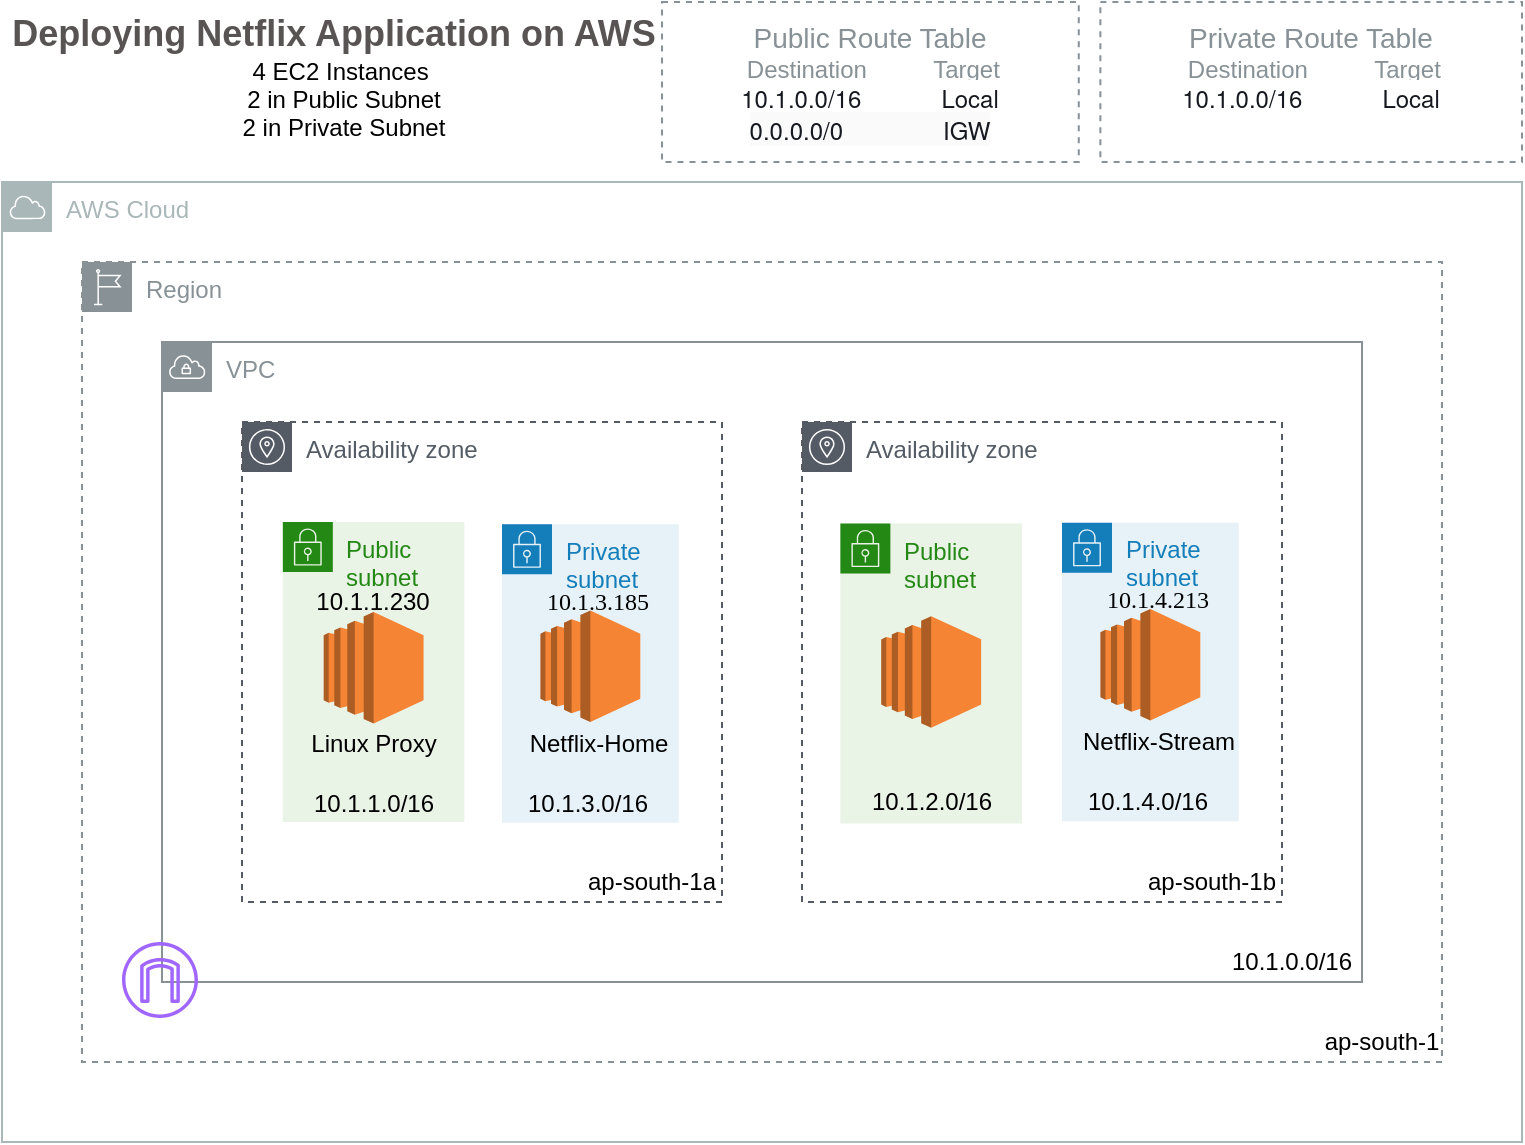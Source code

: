 <mxfile version="15.2.9" type="github">
  <diagram id="ahGj_e_AhfulbQFsEKMv" name="Page-1">
    <mxGraphModel dx="1021" dy="612" grid="1" gridSize="10" guides="1" tooltips="1" connect="1" arrows="1" fold="1" page="1" pageScale="1" pageWidth="850" pageHeight="1100" background="none" math="0" shadow="0">
      <root>
        <mxCell id="0" />
        <mxCell id="1" parent="0" />
        <mxCell id="IEJ9uhLLjxrA9NDkAbuZ-2" value="&lt;span class=&quot;JsGRdQ&quot; style=&quot;text-align: left&quot;&gt;&lt;font&gt;&lt;font color=&quot;#595454&quot;&gt;&lt;span style=&quot;font-size: 18px&quot;&gt;&lt;b&gt;Deploying Netflix Application on AWS&amp;nbsp;&amp;nbsp;&lt;/b&gt;&lt;/span&gt;&lt;/font&gt;&lt;br&gt;4 EC2 Instances&amp;nbsp;&lt;br&gt;&lt;/font&gt;&lt;/span&gt;&lt;div&gt;2 in Public Subnet&lt;/div&gt;&lt;div&gt;2 in Private Subnet&lt;/div&gt;&lt;div&gt;&lt;br&gt;&lt;/div&gt;" style="text;html=1;strokeColor=none;fillColor=none;align=center;verticalAlign=middle;whiteSpace=wrap;rounded=0;" parent="1" vertex="1">
          <mxGeometry x="40" y="40" width="342.27" height="70" as="geometry" />
        </mxCell>
        <mxCell id="IEJ9uhLLjxrA9NDkAbuZ-3" value="AWS Cloud" style="sketch=0;outlineConnect=0;gradientColor=none;html=1;whiteSpace=wrap;fontSize=12;fontStyle=0;shape=mxgraph.aws4.group;grIcon=mxgraph.aws4.group_aws_cloud;strokeColor=#AAB7B8;fillColor=none;verticalAlign=top;align=left;spacingLeft=30;fontColor=#AAB7B8;dashed=0;" parent="1" vertex="1">
          <mxGeometry x="40" y="120" width="760" height="480" as="geometry" />
        </mxCell>
        <mxCell id="IEJ9uhLLjxrA9NDkAbuZ-4" value="Region" style="sketch=0;outlineConnect=0;gradientColor=none;html=1;whiteSpace=wrap;fontSize=12;fontStyle=0;shape=mxgraph.aws4.group;grIcon=mxgraph.aws4.group_region;strokeColor=#879196;fillColor=none;verticalAlign=top;align=left;spacingLeft=30;fontColor=#879196;dashed=1;" parent="1" vertex="1">
          <mxGeometry x="80" y="160" width="680" height="400" as="geometry" />
        </mxCell>
        <mxCell id="IEJ9uhLLjxrA9NDkAbuZ-5" value="ap-south-1" style="text;html=1;strokeColor=none;fillColor=none;align=center;verticalAlign=middle;whiteSpace=wrap;rounded=0;" parent="1" vertex="1">
          <mxGeometry x="700" y="540" width="60" height="20" as="geometry" />
        </mxCell>
        <mxCell id="IEJ9uhLLjxrA9NDkAbuZ-6" value="Availability zone" style="sketch=0;outlineConnect=0;gradientColor=none;html=1;whiteSpace=wrap;fontSize=12;fontStyle=0;shape=mxgraph.aws4.group;grIcon=mxgraph.aws4.group_availability_zone;strokeColor=#545B64;fillColor=none;verticalAlign=top;align=left;spacingLeft=30;fontColor=#545B64;dashed=1;" parent="1" vertex="1">
          <mxGeometry x="160" y="240" width="240" height="240" as="geometry" />
        </mxCell>
        <mxCell id="IEJ9uhLLjxrA9NDkAbuZ-7" value="Availability zone" style="sketch=0;outlineConnect=0;gradientColor=none;html=1;whiteSpace=wrap;fontSize=12;fontStyle=0;shape=mxgraph.aws4.group;grIcon=mxgraph.aws4.group_availability_zone;strokeColor=#545B64;fillColor=none;verticalAlign=top;align=left;spacingLeft=30;fontColor=#545B64;dashed=1;" parent="1" vertex="1">
          <mxGeometry x="440" y="240" width="240" height="240" as="geometry" />
        </mxCell>
        <mxCell id="IEJ9uhLLjxrA9NDkAbuZ-8" value="ap-south-1a" style="text;html=1;strokeColor=none;fillColor=none;align=center;verticalAlign=middle;whiteSpace=wrap;rounded=0;" parent="1" vertex="1">
          <mxGeometry x="330" y="460" width="70" height="20" as="geometry" />
        </mxCell>
        <mxCell id="IEJ9uhLLjxrA9NDkAbuZ-9" value="ap-south-1b" style="text;html=1;strokeColor=none;fillColor=none;align=center;verticalAlign=middle;whiteSpace=wrap;rounded=0;" parent="1" vertex="1">
          <mxGeometry x="610" y="460" width="70" height="20" as="geometry" />
        </mxCell>
        <mxCell id="IEJ9uhLLjxrA9NDkAbuZ-10" value="VPC" style="sketch=0;outlineConnect=0;gradientColor=none;html=1;whiteSpace=wrap;fontSize=12;fontStyle=0;shape=mxgraph.aws4.group;grIcon=mxgraph.aws4.group_vpc;strokeColor=#879196;fillColor=none;verticalAlign=top;align=left;spacingLeft=30;fontColor=#879196;dashed=0;" parent="1" vertex="1">
          <mxGeometry x="120" y="200" width="600" height="320" as="geometry" />
        </mxCell>
        <mxCell id="IEJ9uhLLjxrA9NDkAbuZ-13" value="10.1.0.0/16" style="text;html=1;strokeColor=none;fillColor=none;align=center;verticalAlign=middle;whiteSpace=wrap;rounded=0;" parent="1" vertex="1">
          <mxGeometry x="650" y="500" width="70" height="20" as="geometry" />
        </mxCell>
        <mxCell id="IEJ9uhLLjxrA9NDkAbuZ-36" value="&lt;font&gt;&lt;font style=&quot;font-size: 14px&quot;&gt;Public Route Table&lt;/font&gt;&lt;br&gt;&amp;nbsp; &amp;nbsp; &amp;nbsp; Destination&amp;nbsp; &amp;nbsp; &amp;nbsp; &amp;nbsp; &amp;nbsp; Target&amp;nbsp; &amp;nbsp; &amp;nbsp;&lt;br&gt;&lt;span style=&quot;font-size: 12px ; color: rgb(22 , 25 , 31) ; font-family: &amp;#34;amazon ember&amp;#34; , &amp;#34;helvetica neue&amp;#34; , &amp;#34;roboto&amp;#34; , &amp;#34;arial&amp;#34; , sans-serif ; background-color: rgb(255 , 255 , 255)&quot;&gt;&lt;font style=&quot;font-size: 12px&quot;&gt;10.1.0.0/16&amp;nbsp; &amp;nbsp; &amp;nbsp; &amp;nbsp; &amp;nbsp; &amp;nbsp; Local&lt;br&gt;&lt;/font&gt;&lt;/span&gt;&lt;span style=&quot;color: rgb(22 , 25 , 31) ; font-family: &amp;#34;amazon ember&amp;#34; , &amp;#34;helvetica neue&amp;#34; , &amp;#34;roboto&amp;#34; , &amp;#34;arial&amp;#34; , sans-serif ; background-color: rgb(250 , 250 , 250)&quot;&gt;&lt;font style=&quot;font-size: 12px&quot;&gt;0.0.0.0/0&amp;nbsp; &amp;nbsp; &amp;nbsp; &amp;nbsp; &amp;nbsp; &amp;nbsp; &amp;nbsp; &amp;nbsp;IGW&lt;/font&gt;&lt;/span&gt;&lt;span style=&quot;font-size: 12px ; color: rgb(22 , 25 , 31) ; font-family: &amp;#34;amazon ember&amp;#34; , &amp;#34;helvetica neue&amp;#34; , &amp;#34;roboto&amp;#34; , &amp;#34;arial&amp;#34; , sans-serif ; background-color: rgb(255 , 255 , 255)&quot;&gt;&lt;font style=&quot;font-size: 12px&quot;&gt;&lt;br&gt;&lt;/font&gt;&lt;/span&gt;&lt;/font&gt;" style="outlineConnect=0;gradientColor=none;html=1;whiteSpace=wrap;fontSize=12;fontStyle=0;strokeColor=#879196;fillColor=none;verticalAlign=top;align=center;fontColor=#879196;dashed=1;spacingTop=3;" parent="1" vertex="1">
          <mxGeometry x="370.01" y="30" width="208.37" height="80" as="geometry" />
        </mxCell>
        <mxCell id="IEJ9uhLLjxrA9NDkAbuZ-37" value="&lt;font&gt;&lt;font style=&quot;font-size: 14px&quot;&gt;Private Route Table&lt;/font&gt;&lt;br&gt;&amp;nbsp; &amp;nbsp; &amp;nbsp; Destination&amp;nbsp; &amp;nbsp; &amp;nbsp; &amp;nbsp; &amp;nbsp; Target&amp;nbsp; &amp;nbsp; &amp;nbsp;&lt;br&gt;&lt;span style=&quot;font-size: 12px ; color: rgb(22 , 25 , 31) ; font-family: &amp;#34;amazon ember&amp;#34; , &amp;#34;helvetica neue&amp;#34; , &amp;#34;roboto&amp;#34; , &amp;#34;arial&amp;#34; , sans-serif ; background-color: rgb(255 , 255 , 255)&quot;&gt;&lt;font style=&quot;font-size: 12px&quot;&gt;10.1.0.0/16&amp;nbsp; &amp;nbsp; &amp;nbsp; &amp;nbsp; &amp;nbsp; &amp;nbsp; Local&lt;/font&gt;&lt;/span&gt;&lt;/font&gt;" style="outlineConnect=0;gradientColor=none;html=1;whiteSpace=wrap;fontSize=12;fontStyle=0;strokeColor=#879196;fillColor=none;verticalAlign=top;align=center;fontColor=#879196;dashed=1;spacingTop=3;" parent="1" vertex="1">
          <mxGeometry x="589.19" y="30" width="210.81" height="80" as="geometry" />
        </mxCell>
        <mxCell id="IEJ9uhLLjxrA9NDkAbuZ-38" value="" style="sketch=0;outlineConnect=0;fontColor=#232F3E;gradientColor=none;fillColor=#A166FF;strokeColor=none;dashed=0;verticalLabelPosition=bottom;verticalAlign=top;align=center;html=1;fontSize=12;fontStyle=0;aspect=fixed;pointerEvents=1;shape=mxgraph.aws4.internet_gateway;" parent="1" vertex="1">
          <mxGeometry x="100" y="500" width="38" height="38" as="geometry" />
        </mxCell>
        <mxCell id="rDrHwVuZuPK__rkkWy3e-1" value="Public subnet" style="points=[[0,0],[0.25,0],[0.5,0],[0.75,0],[1,0],[1,0.25],[1,0.5],[1,0.75],[1,1],[0.75,1],[0.5,1],[0.25,1],[0,1],[0,0.75],[0,0.5],[0,0.25]];outlineConnect=0;gradientColor=none;html=1;whiteSpace=wrap;fontSize=12;fontStyle=0;shape=mxgraph.aws4.group;grIcon=mxgraph.aws4.group_security_group;grStroke=0;strokeColor=#248814;fillColor=#E9F3E6;verticalAlign=top;align=left;spacingLeft=30;fontColor=#248814;dashed=0;" vertex="1" parent="1">
          <mxGeometry x="180.41" y="290" width="90.81" height="150" as="geometry" />
        </mxCell>
        <mxCell id="rDrHwVuZuPK__rkkWy3e-4" value="10.1.1.230" style="text;html=1;strokeColor=none;fillColor=none;align=center;verticalAlign=middle;whiteSpace=wrap;rounded=0;" vertex="1" parent="1">
          <mxGeometry x="198.32" y="320" width="55" height="20" as="geometry" />
        </mxCell>
        <mxCell id="rDrHwVuZuPK__rkkWy3e-5" value="" style="outlineConnect=0;dashed=0;verticalLabelPosition=bottom;verticalAlign=top;align=center;html=1;shape=mxgraph.aws3.ec2;fillColor=#F58534;gradientColor=none;" vertex="1" parent="1">
          <mxGeometry x="200.86" y="335" width="49.93" height="55.75" as="geometry" />
        </mxCell>
        <mxCell id="rDrHwVuZuPK__rkkWy3e-6" value="Linux Proxy" style="text;html=1;strokeColor=none;fillColor=none;align=center;verticalAlign=middle;whiteSpace=wrap;rounded=0;" vertex="1" parent="1">
          <mxGeometry x="190.01" y="390.75" width="71.62" height="20" as="geometry" />
        </mxCell>
        <mxCell id="rDrHwVuZuPK__rkkWy3e-7" value="10.1.1.0/16" style="text;html=1;strokeColor=none;fillColor=none;align=center;verticalAlign=middle;whiteSpace=wrap;rounded=0;" vertex="1" parent="1">
          <mxGeometry x="190.82" y="420.75" width="70" height="20" as="geometry" />
        </mxCell>
        <mxCell id="rDrHwVuZuPK__rkkWy3e-8" value="Public subnet" style="points=[[0,0],[0.25,0],[0.5,0],[0.75,0],[1,0],[1,0.25],[1,0.5],[1,0.75],[1,1],[0.75,1],[0.5,1],[0.25,1],[0,1],[0,0.75],[0,0.5],[0,0.25]];outlineConnect=0;gradientColor=none;html=1;whiteSpace=wrap;fontSize=12;fontStyle=0;shape=mxgraph.aws4.group;grIcon=mxgraph.aws4.group_security_group;grStroke=0;strokeColor=#248814;fillColor=#E9F3E6;verticalAlign=top;align=left;spacingLeft=30;fontColor=#248814;dashed=0;" vertex="1" parent="1">
          <mxGeometry x="459.19" y="290.75" width="90.81" height="150" as="geometry" />
        </mxCell>
        <mxCell id="rDrHwVuZuPK__rkkWy3e-10" value="" style="outlineConnect=0;dashed=0;verticalLabelPosition=bottom;verticalAlign=top;align=center;html=1;shape=mxgraph.aws3.ec2;fillColor=#F58534;gradientColor=none;" vertex="1" parent="1">
          <mxGeometry x="479.63" y="337.12" width="49.93" height="55.75" as="geometry" />
        </mxCell>
        <mxCell id="rDrHwVuZuPK__rkkWy3e-12" value="10.1.2.0/16" style="text;html=1;strokeColor=none;fillColor=none;align=center;verticalAlign=middle;whiteSpace=wrap;rounded=0;" vertex="1" parent="1">
          <mxGeometry x="469.6" y="420" width="70" height="20" as="geometry" />
        </mxCell>
        <mxCell id="rDrHwVuZuPK__rkkWy3e-13" value="Private subnet" style="points=[[0,0],[0.25,0],[0.5,0],[0.75,0],[1,0],[1,0.25],[1,0.5],[1,0.75],[1,1],[0.75,1],[0.5,1],[0.25,1],[0,1],[0,0.75],[0,0.5],[0,0.25]];outlineConnect=0;gradientColor=none;html=1;whiteSpace=wrap;fontSize=12;fontStyle=0;shape=mxgraph.aws4.group;grIcon=mxgraph.aws4.group_security_group;grStroke=0;strokeColor=#147EBA;fillColor=#E6F2F8;verticalAlign=top;align=left;spacingLeft=30;fontColor=#147EBA;dashed=0;" vertex="1" parent="1">
          <mxGeometry x="290" y="291.13" width="88.37" height="149.25" as="geometry" />
        </mxCell>
        <mxCell id="rDrHwVuZuPK__rkkWy3e-23" value="&lt;span style=&quot;font-family: &amp;#34;times new roman&amp;#34;&quot;&gt;&lt;font style=&quot;font-size: 12px&quot;&gt;10.1.3.185&lt;/font&gt;&lt;/span&gt;" style="text;html=1;strokeColor=none;fillColor=none;align=center;verticalAlign=middle;whiteSpace=wrap;rounded=0;" vertex="1" parent="1">
          <mxGeometry x="304.01" y="320" width="67.9" height="20" as="geometry" />
        </mxCell>
        <mxCell id="rDrHwVuZuPK__rkkWy3e-25" value="Netflix-Home" style="text;html=1;strokeColor=none;fillColor=none;align=center;verticalAlign=middle;whiteSpace=wrap;rounded=0;" vertex="1" parent="1">
          <mxGeometry x="297.56" y="390.75" width="80.81" height="20" as="geometry" />
        </mxCell>
        <mxCell id="rDrHwVuZuPK__rkkWy3e-26" value="10.1.3.0/16" style="text;html=1;strokeColor=none;fillColor=none;align=center;verticalAlign=middle;whiteSpace=wrap;rounded=0;" vertex="1" parent="1">
          <mxGeometry x="298.38" y="420.75" width="70" height="20" as="geometry" />
        </mxCell>
        <mxCell id="rDrHwVuZuPK__rkkWy3e-27" value="" style="outlineConnect=0;dashed=0;verticalLabelPosition=bottom;verticalAlign=top;align=center;html=1;shape=mxgraph.aws3.ec2;fillColor=#F58534;gradientColor=none;" vertex="1" parent="1">
          <mxGeometry x="309.22" y="334.25" width="49.93" height="55.75" as="geometry" />
        </mxCell>
        <mxCell id="rDrHwVuZuPK__rkkWy3e-28" value="Private subnet" style="points=[[0,0],[0.25,0],[0.5,0],[0.75,0],[1,0],[1,0.25],[1,0.5],[1,0.75],[1,1],[0.75,1],[0.5,1],[0.25,1],[0,1],[0,0.75],[0,0.5],[0,0.25]];outlineConnect=0;gradientColor=none;html=1;whiteSpace=wrap;fontSize=12;fontStyle=0;shape=mxgraph.aws4.group;grIcon=mxgraph.aws4.group_security_group;grStroke=0;strokeColor=#147EBA;fillColor=#E6F2F8;verticalAlign=top;align=left;spacingLeft=30;fontColor=#147EBA;dashed=0;" vertex="1" parent="1">
          <mxGeometry x="570" y="290.38" width="88.37" height="149.25" as="geometry" />
        </mxCell>
        <mxCell id="rDrHwVuZuPK__rkkWy3e-29" value="&lt;span style=&quot;font-family: &amp;#34;times new roman&amp;#34;&quot;&gt;&lt;font style=&quot;font-size: 12px&quot;&gt;10.1.4.213&lt;/font&gt;&lt;/span&gt;" style="text;html=1;strokeColor=none;fillColor=none;align=center;verticalAlign=middle;whiteSpace=wrap;rounded=0;" vertex="1" parent="1">
          <mxGeometry x="584.01" y="319.25" width="67.9" height="20" as="geometry" />
        </mxCell>
        <mxCell id="rDrHwVuZuPK__rkkWy3e-30" value="" style="outlineConnect=0;dashed=0;verticalLabelPosition=bottom;verticalAlign=top;align=center;html=1;shape=mxgraph.aws3.ec2;fillColor=#F58534;gradientColor=none;" vertex="1" parent="1">
          <mxGeometry x="589.22" y="333.5" width="49.93" height="55.75" as="geometry" />
        </mxCell>
        <mxCell id="rDrHwVuZuPK__rkkWy3e-31" value="Netflix-Stream" style="text;html=1;strokeColor=none;fillColor=none;align=center;verticalAlign=middle;whiteSpace=wrap;rounded=0;" vertex="1" parent="1">
          <mxGeometry x="577.56" y="390" width="80.81" height="20" as="geometry" />
        </mxCell>
        <mxCell id="rDrHwVuZuPK__rkkWy3e-32" value="10.1.4.0/16" style="text;html=1;strokeColor=none;fillColor=none;align=center;verticalAlign=middle;whiteSpace=wrap;rounded=0;" vertex="1" parent="1">
          <mxGeometry x="578.38" y="420" width="70" height="20" as="geometry" />
        </mxCell>
      </root>
    </mxGraphModel>
  </diagram>
</mxfile>
